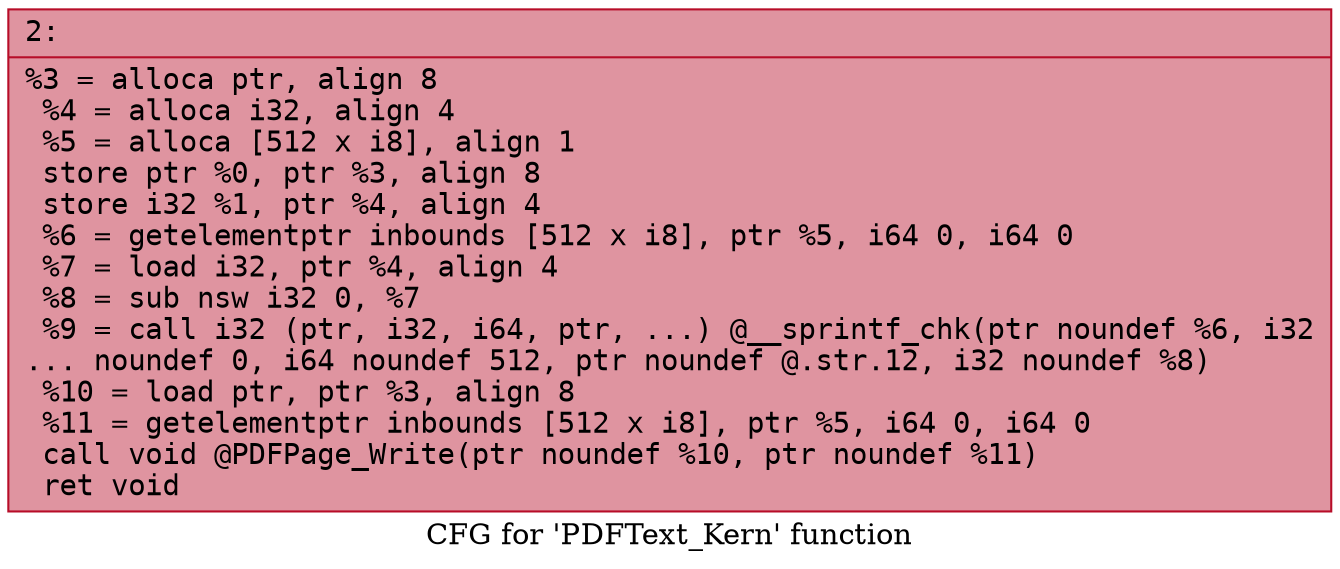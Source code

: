 digraph "CFG for 'PDFText_Kern' function" {
	label="CFG for 'PDFText_Kern' function";

	Node0x600000529310 [shape=record,color="#b70d28ff", style=filled, fillcolor="#b70d2870" fontname="Courier",label="{2:\l|  %3 = alloca ptr, align 8\l  %4 = alloca i32, align 4\l  %5 = alloca [512 x i8], align 1\l  store ptr %0, ptr %3, align 8\l  store i32 %1, ptr %4, align 4\l  %6 = getelementptr inbounds [512 x i8], ptr %5, i64 0, i64 0\l  %7 = load i32, ptr %4, align 4\l  %8 = sub nsw i32 0, %7\l  %9 = call i32 (ptr, i32, i64, ptr, ...) @__sprintf_chk(ptr noundef %6, i32\l... noundef 0, i64 noundef 512, ptr noundef @.str.12, i32 noundef %8)\l  %10 = load ptr, ptr %3, align 8\l  %11 = getelementptr inbounds [512 x i8], ptr %5, i64 0, i64 0\l  call void @PDFPage_Write(ptr noundef %10, ptr noundef %11)\l  ret void\l}"];
}
